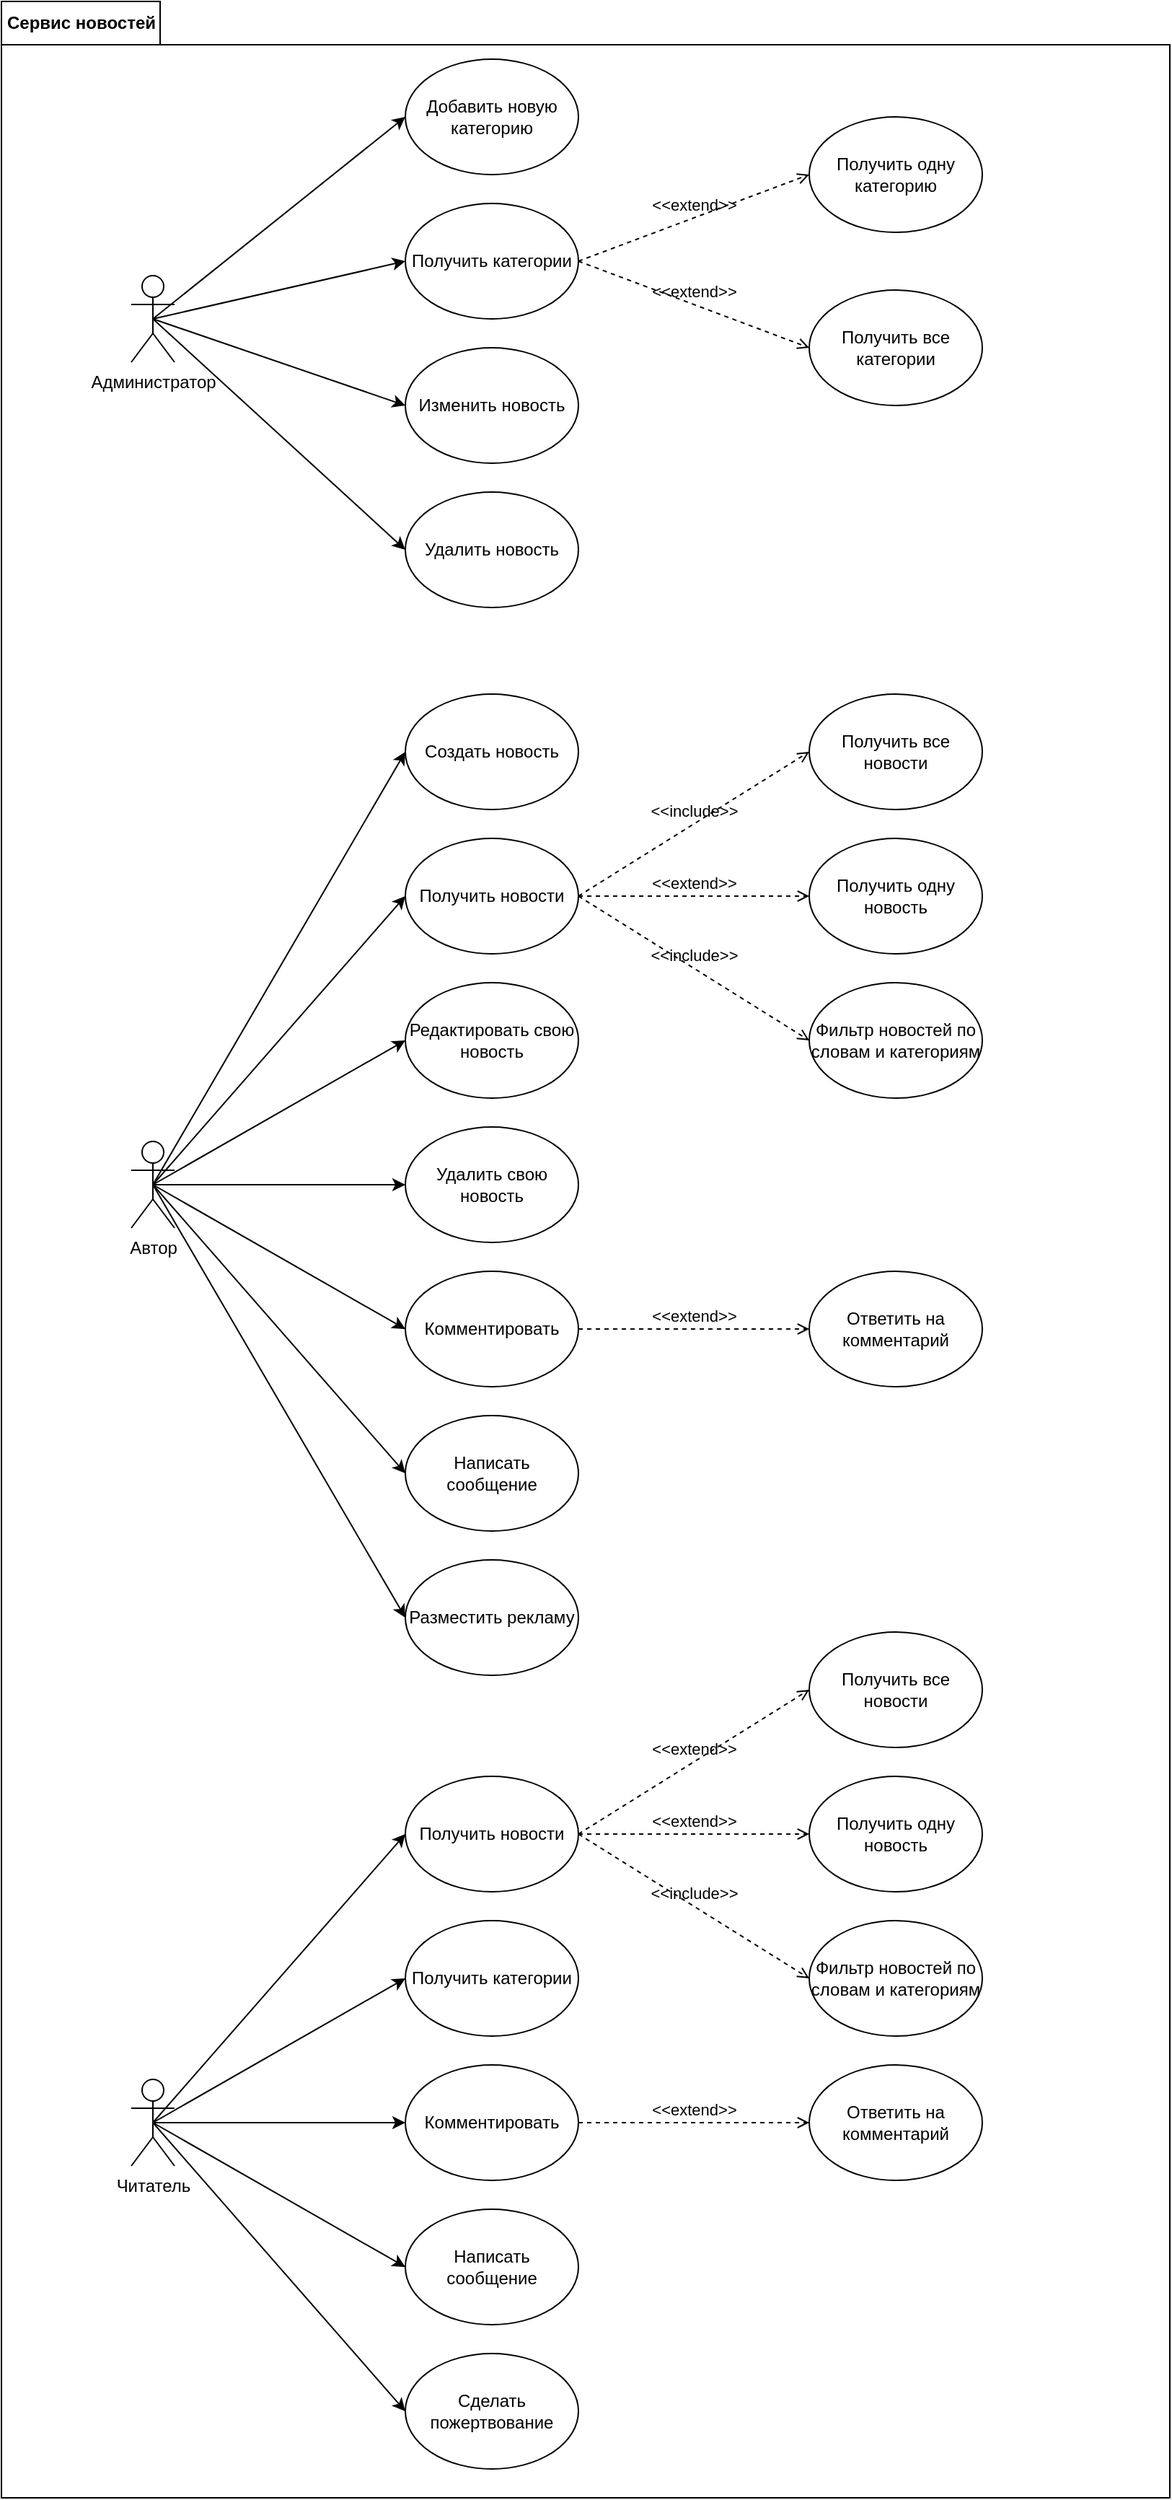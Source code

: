 <mxfile version="15.8.9" type="device"><diagram id="oz_NcwjrZWuPI2gs0nzu" name="Page-1"><mxGraphModel dx="3435" dy="1973" grid="1" gridSize="10" guides="1" tooltips="1" connect="1" arrows="1" fold="1" page="1" pageScale="1" pageWidth="827" pageHeight="1169" math="0" shadow="0"><root><mxCell id="0"/><mxCell id="1" parent="0"/><mxCell id="OUSVZGhMvtVFj8PuR1W5-54" value="Сервис новостей" style="shape=folder;fontStyle=1;tabWidth=110;tabHeight=30;tabPosition=left;html=1;boundedLbl=1;labelInHeader=1;container=1;collapsible=0;recursiveResize=0;" parent="1" vertex="1"><mxGeometry width="810" height="1730" as="geometry"/></mxCell><mxCell id="OUSVZGhMvtVFj8PuR1W5-95" style="edgeStyle=none;rounded=0;orthogonalLoop=1;jettySize=auto;html=1;exitX=0.5;exitY=0.5;exitDx=0;exitDy=0;exitPerimeter=0;entryX=0;entryY=0.5;entryDx=0;entryDy=0;" parent="1" source="OUSVZGhMvtVFj8PuR1W5-98" target="OUSVZGhMvtVFj8PuR1W5-107" edge="1"><mxGeometry relative="1" as="geometry"/></mxCell><mxCell id="OUSVZGhMvtVFj8PuR1W5-96" style="edgeStyle=none;rounded=0;orthogonalLoop=1;jettySize=auto;html=1;exitX=0.5;exitY=0.5;exitDx=0;exitDy=0;exitPerimeter=0;entryX=0;entryY=0.5;entryDx=0;entryDy=0;" parent="1" source="OUSVZGhMvtVFj8PuR1W5-98" target="OUSVZGhMvtVFj8PuR1W5-108" edge="1"><mxGeometry relative="1" as="geometry"/></mxCell><mxCell id="OUSVZGhMvtVFj8PuR1W5-97" style="edgeStyle=none;rounded=0;orthogonalLoop=1;jettySize=auto;html=1;exitX=0.5;exitY=0.5;exitDx=0;exitDy=0;exitPerimeter=0;entryX=0;entryY=0.5;entryDx=0;entryDy=0;" parent="1" source="OUSVZGhMvtVFj8PuR1W5-98" target="OUSVZGhMvtVFj8PuR1W5-114" edge="1"><mxGeometry relative="1" as="geometry"/></mxCell><mxCell id="OUSVZGhMvtVFj8PuR1W5-135" style="edgeStyle=none;rounded=0;orthogonalLoop=1;jettySize=auto;html=1;exitX=0.5;exitY=0.5;exitDx=0;exitDy=0;exitPerimeter=0;entryX=0;entryY=0.5;entryDx=0;entryDy=0;" parent="1" source="OUSVZGhMvtVFj8PuR1W5-98" target="OUSVZGhMvtVFj8PuR1W5-134" edge="1"><mxGeometry relative="1" as="geometry"/></mxCell><mxCell id="OUSVZGhMvtVFj8PuR1W5-98" value="Администратор" style="shape=umlActor;verticalLabelPosition=bottom;verticalAlign=top;html=1;outlineConnect=0;" parent="1" vertex="1"><mxGeometry x="90" y="190" width="30" height="60" as="geometry"/></mxCell><mxCell id="OUSVZGhMvtVFj8PuR1W5-99" style="edgeStyle=none;rounded=0;orthogonalLoop=1;jettySize=auto;html=1;exitX=0.5;exitY=0.5;exitDx=0;exitDy=0;exitPerimeter=0;entryX=0;entryY=0.5;entryDx=0;entryDy=0;" parent="1" source="OUSVZGhMvtVFj8PuR1W5-103" target="OUSVZGhMvtVFj8PuR1W5-111" edge="1"><mxGeometry relative="1" as="geometry"/></mxCell><mxCell id="OUSVZGhMvtVFj8PuR1W5-100" style="edgeStyle=none;rounded=0;orthogonalLoop=1;jettySize=auto;html=1;exitX=0.5;exitY=0.5;exitDx=0;exitDy=0;exitPerimeter=0;entryX=0;entryY=0.5;entryDx=0;entryDy=0;" parent="1" source="OUSVZGhMvtVFj8PuR1W5-103" target="OUSVZGhMvtVFj8PuR1W5-113" edge="1"><mxGeometry relative="1" as="geometry"/></mxCell><mxCell id="OUSVZGhMvtVFj8PuR1W5-101" style="edgeStyle=none;rounded=0;orthogonalLoop=1;jettySize=auto;html=1;entryX=0;entryY=0.5;entryDx=0;entryDy=0;exitX=0.5;exitY=0.5;exitDx=0;exitDy=0;exitPerimeter=0;" parent="1" source="OUSVZGhMvtVFj8PuR1W5-103" target="OUSVZGhMvtVFj8PuR1W5-109" edge="1"><mxGeometry relative="1" as="geometry"><mxPoint x="140" y="670" as="sourcePoint"/></mxGeometry></mxCell><mxCell id="OUSVZGhMvtVFj8PuR1W5-102" style="edgeStyle=none;rounded=0;orthogonalLoop=1;jettySize=auto;html=1;exitX=0.5;exitY=0.5;exitDx=0;exitDy=0;exitPerimeter=0;entryX=0;entryY=0.5;entryDx=0;entryDy=0;" parent="1" source="OUSVZGhMvtVFj8PuR1W5-103" target="OUSVZGhMvtVFj8PuR1W5-115" edge="1"><mxGeometry relative="1" as="geometry"/></mxCell><mxCell id="OUSVZGhMvtVFj8PuR1W5-103" value="Автор" style="shape=umlActor;verticalLabelPosition=bottom;verticalAlign=top;html=1;outlineConnect=0;" parent="1" vertex="1"><mxGeometry x="90" y="790" width="30" height="60" as="geometry"/></mxCell><mxCell id="OUSVZGhMvtVFj8PuR1W5-104" style="rounded=0;orthogonalLoop=1;jettySize=auto;html=1;exitX=0.5;exitY=0.5;exitDx=0;exitDy=0;exitPerimeter=0;entryX=0;entryY=0.5;entryDx=0;entryDy=0;" parent="1" source="OUSVZGhMvtVFj8PuR1W5-106" target="OUSVZGhMvtVFj8PuR1W5-110" edge="1"><mxGeometry relative="1" as="geometry"/></mxCell><mxCell id="OUSVZGhMvtVFj8PuR1W5-105" style="rounded=0;orthogonalLoop=1;jettySize=auto;html=1;exitX=0.5;exitY=0.5;exitDx=0;exitDy=0;exitPerimeter=0;entryX=0;entryY=0.5;entryDx=0;entryDy=0;" parent="1" source="OUSVZGhMvtVFj8PuR1W5-106" target="OUSVZGhMvtVFj8PuR1W5-112" edge="1"><mxGeometry relative="1" as="geometry"/></mxCell><mxCell id="OUSVZGhMvtVFj8PuR1W5-106" value="Читатель&lt;br&gt;" style="shape=umlActor;verticalLabelPosition=bottom;verticalAlign=top;html=1;outlineConnect=0;" parent="1" vertex="1"><mxGeometry x="90" y="1440" width="30" height="60" as="geometry"/></mxCell><mxCell id="OUSVZGhMvtVFj8PuR1W5-107" value="Удалить новость" style="ellipse;whiteSpace=wrap;html=1;" parent="1" vertex="1"><mxGeometry x="280" y="340" width="120" height="80" as="geometry"/></mxCell><mxCell id="OUSVZGhMvtVFj8PuR1W5-108" value="Получить категории" style="ellipse;whiteSpace=wrap;html=1;" parent="1" vertex="1"><mxGeometry x="280" y="140" width="120" height="80" as="geometry"/></mxCell><mxCell id="OUSVZGhMvtVFj8PuR1W5-109" value="Получить новости" style="ellipse;whiteSpace=wrap;html=1;" parent="1" vertex="1"><mxGeometry x="280" y="580" width="120" height="80" as="geometry"/></mxCell><mxCell id="OUSVZGhMvtVFj8PuR1W5-110" value="Получить новости" style="ellipse;whiteSpace=wrap;html=1;" parent="1" vertex="1"><mxGeometry x="280" y="1230" width="120" height="80" as="geometry"/></mxCell><mxCell id="OUSVZGhMvtVFj8PuR1W5-111" value="Создать новость" style="ellipse;whiteSpace=wrap;html=1;" parent="1" vertex="1"><mxGeometry x="280" y="480" width="120" height="80" as="geometry"/></mxCell><mxCell id="OUSVZGhMvtVFj8PuR1W5-112" value="Получить категории" style="ellipse;whiteSpace=wrap;html=1;" parent="1" vertex="1"><mxGeometry x="280" y="1330" width="120" height="80" as="geometry"/></mxCell><mxCell id="OUSVZGhMvtVFj8PuR1W5-113" value="Удалить свою новость" style="ellipse;whiteSpace=wrap;html=1;" parent="1" vertex="1"><mxGeometry x="280" y="780" width="120" height="80" as="geometry"/></mxCell><mxCell id="OUSVZGhMvtVFj8PuR1W5-114" value="Изменить новость" style="ellipse;whiteSpace=wrap;html=1;" parent="1" vertex="1"><mxGeometry x="280" y="240" width="120" height="80" as="geometry"/></mxCell><mxCell id="OUSVZGhMvtVFj8PuR1W5-115" value="Редактировать свою новость" style="ellipse;whiteSpace=wrap;html=1;" parent="1" vertex="1"><mxGeometry x="280" y="680" width="120" height="80" as="geometry"/></mxCell><mxCell id="OUSVZGhMvtVFj8PuR1W5-116" value="&lt;span&gt;Получить одну новость&lt;/span&gt;" style="ellipse;whiteSpace=wrap;html=1;" parent="1" vertex="1"><mxGeometry x="560" y="1230" width="120" height="80" as="geometry"/></mxCell><mxCell id="OUSVZGhMvtVFj8PuR1W5-117" value="&lt;span&gt;Получить одну новость&lt;/span&gt;" style="ellipse;whiteSpace=wrap;html=1;" parent="1" vertex="1"><mxGeometry x="560" y="580" width="120" height="80" as="geometry"/></mxCell><mxCell id="OUSVZGhMvtVFj8PuR1W5-118" value="Получить одну категорию" style="ellipse;whiteSpace=wrap;html=1;" parent="1" vertex="1"><mxGeometry x="560" y="80" width="120" height="80" as="geometry"/></mxCell><mxCell id="OUSVZGhMvtVFj8PuR1W5-119" value="&lt;span&gt;Получить все категории&lt;/span&gt;" style="ellipse;whiteSpace=wrap;html=1;" parent="1" vertex="1"><mxGeometry x="560" y="200" width="120" height="80" as="geometry"/></mxCell><mxCell id="OUSVZGhMvtVFj8PuR1W5-120" value="&lt;span&gt;Получить все новости&lt;/span&gt;" style="ellipse;whiteSpace=wrap;html=1;" parent="1" vertex="1"><mxGeometry x="560" y="1130" width="120" height="80" as="geometry"/></mxCell><mxCell id="OUSVZGhMvtVFj8PuR1W5-121" value="&lt;span&gt;Получить все новости&lt;/span&gt;" style="ellipse;whiteSpace=wrap;html=1;" parent="1" vertex="1"><mxGeometry x="560" y="480" width="120" height="80" as="geometry"/></mxCell><mxCell id="OUSVZGhMvtVFj8PuR1W5-122" value="&lt;span&gt;Фильтр новостей по словам и категориям&lt;br&gt;&lt;/span&gt;" style="ellipse;whiteSpace=wrap;html=1;" parent="1" vertex="1"><mxGeometry x="560" y="680" width="120" height="80" as="geometry"/></mxCell><mxCell id="OUSVZGhMvtVFj8PuR1W5-123" value="&amp;lt;&amp;lt;extend&amp;gt;&amp;gt;" style="html=1;verticalAlign=bottom;labelBackgroundColor=none;endArrow=open;endFill=0;dashed=1;rounded=0;exitX=1;exitY=0.5;exitDx=0;exitDy=0;entryX=0;entryY=0.5;entryDx=0;entryDy=0;" parent="1" source="OUSVZGhMvtVFj8PuR1W5-108" target="OUSVZGhMvtVFj8PuR1W5-119" edge="1"><mxGeometry width="160" relative="1" as="geometry"><mxPoint x="420" y="210" as="sourcePoint"/><mxPoint x="570" y="329.5" as="targetPoint"/></mxGeometry></mxCell><mxCell id="OUSVZGhMvtVFj8PuR1W5-124" value="&amp;lt;&amp;lt;extend&amp;gt;&amp;gt;" style="html=1;verticalAlign=bottom;labelBackgroundColor=none;endArrow=open;endFill=0;dashed=1;rounded=0;exitX=1;exitY=0.5;exitDx=0;exitDy=0;entryX=0;entryY=0.5;entryDx=0;entryDy=0;" parent="1" source="OUSVZGhMvtVFj8PuR1W5-108" target="OUSVZGhMvtVFj8PuR1W5-118" edge="1"><mxGeometry width="160" relative="1" as="geometry"><mxPoint x="410" y="209.5" as="sourcePoint"/><mxPoint x="570" y="209.5" as="targetPoint"/></mxGeometry></mxCell><mxCell id="OUSVZGhMvtVFj8PuR1W5-125" value="Фильтр новостей по словам и категориям" style="ellipse;whiteSpace=wrap;html=1;" parent="1" vertex="1"><mxGeometry x="560" y="1330" width="120" height="80" as="geometry"/></mxCell><mxCell id="OUSVZGhMvtVFj8PuR1W5-126" value="&amp;lt;&amp;lt;extend&amp;gt;&amp;gt;" style="html=1;verticalAlign=bottom;labelBackgroundColor=none;endArrow=open;endFill=0;dashed=1;rounded=0;exitX=1;exitY=0.5;exitDx=0;exitDy=0;entryX=0;entryY=0.5;entryDx=0;entryDy=0;" parent="1" source="OUSVZGhMvtVFj8PuR1W5-109" target="OUSVZGhMvtVFj8PuR1W5-117" edge="1"><mxGeometry width="160" relative="1" as="geometry"><mxPoint x="420" y="820" as="sourcePoint"/><mxPoint x="580" y="820" as="targetPoint"/></mxGeometry></mxCell><mxCell id="OUSVZGhMvtVFj8PuR1W5-127" value="&amp;lt;&amp;lt;extend&amp;gt;&amp;gt;" style="html=1;verticalAlign=bottom;labelBackgroundColor=none;endArrow=open;endFill=0;dashed=1;rounded=0;entryX=0;entryY=0.5;entryDx=0;entryDy=0;exitX=1;exitY=0.5;exitDx=0;exitDy=0;" parent="1" source="OUSVZGhMvtVFj8PuR1W5-110" target="OUSVZGhMvtVFj8PuR1W5-120" edge="1"><mxGeometry width="160" relative="1" as="geometry"><mxPoint x="410" y="1239.5" as="sourcePoint"/><mxPoint x="570" y="1239.5" as="targetPoint"/></mxGeometry></mxCell><mxCell id="OUSVZGhMvtVFj8PuR1W5-128" value="&amp;lt;&amp;lt;extend&amp;gt;&amp;gt;" style="html=1;verticalAlign=bottom;labelBackgroundColor=none;endArrow=open;endFill=0;dashed=1;rounded=0;exitX=1;exitY=0.5;exitDx=0;exitDy=0;entryX=0;entryY=0.5;entryDx=0;entryDy=0;" parent="1" source="OUSVZGhMvtVFj8PuR1W5-110" target="OUSVZGhMvtVFj8PuR1W5-116" edge="1"><mxGeometry width="160" relative="1" as="geometry"><mxPoint x="410" y="1239.5" as="sourcePoint"/><mxPoint x="570" y="1239.5" as="targetPoint"/></mxGeometry></mxCell><mxCell id="OUSVZGhMvtVFj8PuR1W5-129" value="&amp;lt;&amp;lt;include&amp;gt;&amp;gt;" style="html=1;verticalAlign=bottom;labelBackgroundColor=none;endArrow=open;endFill=0;dashed=1;rounded=0;entryX=0;entryY=0.5;entryDx=0;entryDy=0;exitX=1;exitY=0.5;exitDx=0;exitDy=0;" parent="1" source="OUSVZGhMvtVFj8PuR1W5-109" target="OUSVZGhMvtVFj8PuR1W5-121" edge="1"><mxGeometry width="160" relative="1" as="geometry"><mxPoint x="410" y="810" as="sourcePoint"/><mxPoint x="570" y="569.5" as="targetPoint"/></mxGeometry></mxCell><mxCell id="OUSVZGhMvtVFj8PuR1W5-130" value="&amp;lt;&amp;lt;include&amp;gt;&amp;gt;" style="html=1;verticalAlign=bottom;labelBackgroundColor=none;endArrow=open;endFill=0;dashed=1;rounded=0;entryX=0;entryY=0.5;entryDx=0;entryDy=0;exitX=1;exitY=0.5;exitDx=0;exitDy=0;" parent="1" source="OUSVZGhMvtVFj8PuR1W5-109" target="OUSVZGhMvtVFj8PuR1W5-122" edge="1"><mxGeometry width="160" relative="1" as="geometry"><mxPoint x="410" y="810" as="sourcePoint"/><mxPoint x="510" y="560" as="targetPoint"/></mxGeometry></mxCell><mxCell id="OUSVZGhMvtVFj8PuR1W5-131" value="&amp;lt;&amp;lt;include&amp;gt;&amp;gt;" style="html=1;verticalAlign=bottom;labelBackgroundColor=none;endArrow=open;endFill=0;dashed=1;rounded=0;entryX=0;entryY=0.5;entryDx=0;entryDy=0;exitX=1;exitY=0.5;exitDx=0;exitDy=0;" parent="1" source="OUSVZGhMvtVFj8PuR1W5-110" target="OUSVZGhMvtVFj8PuR1W5-125" edge="1"><mxGeometry width="160" relative="1" as="geometry"><mxPoint x="410" y="1240" as="sourcePoint"/><mxPoint x="530" y="1340" as="targetPoint"/></mxGeometry></mxCell><mxCell id="OUSVZGhMvtVFj8PuR1W5-134" value="Добавить новую категорию" style="ellipse;whiteSpace=wrap;html=1;" parent="1" vertex="1"><mxGeometry x="280" y="40" width="120" height="80" as="geometry"/></mxCell><mxCell id="kyQhRSi3FZOhuEw3C68o-1" value="Разместить рекламу" style="ellipse;whiteSpace=wrap;html=1;" vertex="1" parent="1"><mxGeometry x="280" y="1080" width="120" height="80" as="geometry"/></mxCell><mxCell id="kyQhRSi3FZOhuEw3C68o-3" value="" style="endArrow=classic;html=1;rounded=0;exitX=0.5;exitY=0.5;exitDx=0;exitDy=0;exitPerimeter=0;entryX=0;entryY=0.5;entryDx=0;entryDy=0;" edge="1" parent="1" source="OUSVZGhMvtVFj8PuR1W5-103" target="kyQhRSi3FZOhuEw3C68o-1"><mxGeometry width="50" height="50" relative="1" as="geometry"><mxPoint x="430" y="910" as="sourcePoint"/><mxPoint x="480" y="860" as="targetPoint"/></mxGeometry></mxCell><mxCell id="kyQhRSi3FZOhuEw3C68o-4" value="Сделать пожертвование" style="ellipse;whiteSpace=wrap;html=1;" vertex="1" parent="1"><mxGeometry x="280" y="1630" width="120" height="80" as="geometry"/></mxCell><mxCell id="kyQhRSi3FZOhuEw3C68o-5" value="" style="endArrow=classic;html=1;rounded=0;exitX=0.5;exitY=0.5;exitDx=0;exitDy=0;exitPerimeter=0;entryX=0;entryY=0.5;entryDx=0;entryDy=0;" edge="1" parent="1" source="OUSVZGhMvtVFj8PuR1W5-106" target="kyQhRSi3FZOhuEw3C68o-4"><mxGeometry width="50" height="50" relative="1" as="geometry"><mxPoint x="140" y="1250" as="sourcePoint"/><mxPoint x="190" y="1200" as="targetPoint"/></mxGeometry></mxCell><mxCell id="kyQhRSi3FZOhuEw3C68o-6" value="Комментировать" style="ellipse;whiteSpace=wrap;html=1;" vertex="1" parent="1"><mxGeometry x="280" y="1430" width="120" height="80" as="geometry"/></mxCell><mxCell id="kyQhRSi3FZOhuEw3C68o-7" value="" style="endArrow=classic;html=1;rounded=0;entryX=0;entryY=0.5;entryDx=0;entryDy=0;exitX=0.5;exitY=0.5;exitDx=0;exitDy=0;exitPerimeter=0;" edge="1" parent="1" source="OUSVZGhMvtVFj8PuR1W5-106" target="kyQhRSi3FZOhuEw3C68o-6"><mxGeometry width="50" height="50" relative="1" as="geometry"><mxPoint x="120" y="1370" as="sourcePoint"/><mxPoint x="190.711" y="1320" as="targetPoint"/></mxGeometry></mxCell><mxCell id="kyQhRSi3FZOhuEw3C68o-9" value="Комментировать" style="ellipse;whiteSpace=wrap;html=1;" vertex="1" parent="1"><mxGeometry x="280" y="880" width="120" height="80" as="geometry"/></mxCell><mxCell id="kyQhRSi3FZOhuEw3C68o-10" value="" style="endArrow=classic;html=1;rounded=0;exitX=0.5;exitY=0.5;exitDx=0;exitDy=0;exitPerimeter=0;entryX=0;entryY=0.5;entryDx=0;entryDy=0;" edge="1" parent="1" source="OUSVZGhMvtVFj8PuR1W5-103" target="kyQhRSi3FZOhuEw3C68o-9"><mxGeometry width="50" height="50" relative="1" as="geometry"><mxPoint x="90" y="890" as="sourcePoint"/><mxPoint x="140" y="840" as="targetPoint"/></mxGeometry></mxCell><mxCell id="kyQhRSi3FZOhuEw3C68o-11" value="&amp;lt;&amp;lt;extend&amp;gt;&amp;gt;" style="html=1;verticalAlign=bottom;labelBackgroundColor=none;endArrow=open;endFill=0;dashed=1;rounded=0;exitX=1;exitY=0.5;exitDx=0;exitDy=0;" edge="1" parent="1" source="kyQhRSi3FZOhuEw3C68o-9" target="kyQhRSi3FZOhuEw3C68o-12"><mxGeometry width="160" relative="1" as="geometry"><mxPoint x="460" y="1070" as="sourcePoint"/><mxPoint x="520" y="970" as="targetPoint"/></mxGeometry></mxCell><mxCell id="kyQhRSi3FZOhuEw3C68o-12" value="Ответить на комментарий" style="ellipse;whiteSpace=wrap;html=1;" vertex="1" parent="1"><mxGeometry x="560" y="880" width="120" height="80" as="geometry"/></mxCell><mxCell id="kyQhRSi3FZOhuEw3C68o-14" value="&amp;lt;&amp;lt;extend&amp;gt;&amp;gt;" style="html=1;verticalAlign=bottom;labelBackgroundColor=none;endArrow=open;endFill=0;dashed=1;rounded=0;exitX=1;exitY=0.5;exitDx=0;exitDy=0;" edge="1" parent="1" target="kyQhRSi3FZOhuEw3C68o-15" source="kyQhRSi3FZOhuEw3C68o-6"><mxGeometry width="160" relative="1" as="geometry"><mxPoint x="430" y="1490" as="sourcePoint"/><mxPoint x="580" y="1550" as="targetPoint"/></mxGeometry></mxCell><mxCell id="kyQhRSi3FZOhuEw3C68o-15" value="Ответить на комментарий" style="ellipse;whiteSpace=wrap;html=1;" vertex="1" parent="1"><mxGeometry x="560" y="1430" width="120" height="80" as="geometry"/></mxCell><mxCell id="kyQhRSi3FZOhuEw3C68o-17" value="Написать сообщение" style="ellipse;whiteSpace=wrap;html=1;" vertex="1" parent="1"><mxGeometry x="280" y="980" width="120" height="80" as="geometry"/></mxCell><mxCell id="kyQhRSi3FZOhuEw3C68o-18" value="" style="endArrow=classic;html=1;rounded=0;entryX=0;entryY=0.5;entryDx=0;entryDy=0;exitX=0.5;exitY=0.5;exitDx=0;exitDy=0;exitPerimeter=0;" edge="1" parent="1" source="OUSVZGhMvtVFj8PuR1W5-103" target="kyQhRSi3FZOhuEw3C68o-17"><mxGeometry width="50" height="50" relative="1" as="geometry"><mxPoint x="110" y="670" as="sourcePoint"/><mxPoint x="110" y="850" as="targetPoint"/></mxGeometry></mxCell><mxCell id="kyQhRSi3FZOhuEw3C68o-19" value="Написать сообщение" style="ellipse;whiteSpace=wrap;html=1;" vertex="1" parent="1"><mxGeometry x="280" y="1530" width="120" height="80" as="geometry"/></mxCell><mxCell id="kyQhRSi3FZOhuEw3C68o-20" value="" style="endArrow=classic;html=1;rounded=0;entryX=0;entryY=0.5;entryDx=0;entryDy=0;exitX=0.5;exitY=0.5;exitDx=0;exitDy=0;exitPerimeter=0;" edge="1" parent="1" target="kyQhRSi3FZOhuEw3C68o-19" source="OUSVZGhMvtVFj8PuR1W5-106"><mxGeometry width="50" height="50" relative="1" as="geometry"><mxPoint x="130" y="1360" as="sourcePoint"/><mxPoint x="130" y="1540" as="targetPoint"/></mxGeometry></mxCell></root></mxGraphModel></diagram></mxfile>